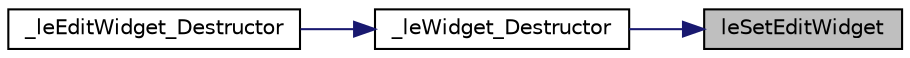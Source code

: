 digraph "leSetEditWidget"
{
 // LATEX_PDF_SIZE
  edge [fontname="Helvetica",fontsize="10",labelfontname="Helvetica",labelfontsize="10"];
  node [fontname="Helvetica",fontsize="10",shape=record];
  rankdir="RL";
  Node1 [label="leSetEditWidget",height=0.2,width=0.4,color="black", fillcolor="grey75", style="filled", fontcolor="black",tooltip=" "];
  Node1 -> Node2 [dir="back",color="midnightblue",fontsize="10",style="solid",fontname="Helvetica"];
  Node2 [label="_leWidget_Destructor",height=0.2,width=0.4,color="black", fillcolor="white", style="filled",URL="$legato__widget_8c.html#a0a8af55772c9ff5e568a140c5917b973",tooltip=" "];
  Node2 -> Node3 [dir="back",color="midnightblue",fontsize="10",style="solid",fontname="Helvetica"];
  Node3 [label="_leEditWidget_Destructor",height=0.2,width=0.4,color="black", fillcolor="white", style="filled",URL="$legato__editwidget_8c.html#aa45310f8c4cd49475faa3eb764fd90bf",tooltip=" "];
}
